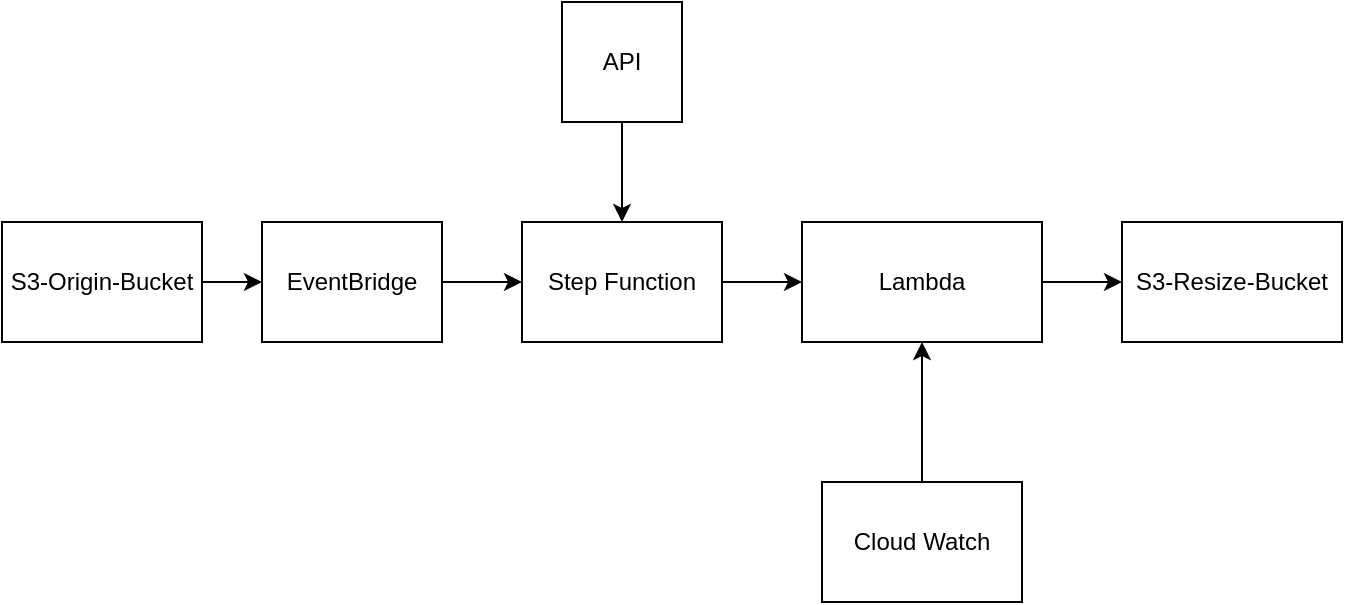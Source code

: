 <mxfile version="28.2.8">
  <diagram name="Page-1" id="tVYUltVaM0Nfnnf5ysz5">
    <mxGraphModel dx="961" dy="416" grid="1" gridSize="10" guides="1" tooltips="1" connect="1" arrows="1" fold="1" page="1" pageScale="1" pageWidth="850" pageHeight="1100" math="0" shadow="0">
      <root>
        <mxCell id="0" />
        <mxCell id="1" parent="0" />
        <mxCell id="izOLfPeFOD1SUZEN6vZN-1" value="API" style="rounded=0;whiteSpace=wrap;html=1;" parent="1" vertex="1">
          <mxGeometry x="430" y="50" width="60" height="60" as="geometry" />
        </mxCell>
        <mxCell id="73_jM6ngDfmdUDh7MA-s-1" value="S3-Origin-Bucket" style="rounded=0;whiteSpace=wrap;html=1;" vertex="1" parent="1">
          <mxGeometry x="150" y="160" width="100" height="60" as="geometry" />
        </mxCell>
        <mxCell id="73_jM6ngDfmdUDh7MA-s-10" value="" style="edgeStyle=orthogonalEdgeStyle;rounded=0;orthogonalLoop=1;jettySize=auto;html=1;exitX=0.5;exitY=1;exitDx=0;exitDy=0;entryX=0.5;entryY=0;entryDx=0;entryDy=0;" edge="1" parent="1" source="izOLfPeFOD1SUZEN6vZN-1" target="73_jM6ngDfmdUDh7MA-s-2">
          <mxGeometry relative="1" as="geometry" />
        </mxCell>
        <mxCell id="73_jM6ngDfmdUDh7MA-s-2" value="Step Fu&lt;span style=&quot;background-color: transparent; color: light-dark(rgb(0, 0, 0), rgb(255, 255, 255));&quot;&gt;nction&lt;/span&gt;" style="rounded=0;whiteSpace=wrap;html=1;" vertex="1" parent="1">
          <mxGeometry x="410" y="160" width="100" height="60" as="geometry" />
        </mxCell>
        <mxCell id="73_jM6ngDfmdUDh7MA-s-3" value="Lambda" style="rounded=0;whiteSpace=wrap;html=1;" vertex="1" parent="1">
          <mxGeometry x="550" y="160" width="120" height="60" as="geometry" />
        </mxCell>
        <mxCell id="73_jM6ngDfmdUDh7MA-s-4" value="EventBridge" style="rounded=0;whiteSpace=wrap;html=1;" vertex="1" parent="1">
          <mxGeometry x="280" y="160" width="90" height="60" as="geometry" />
        </mxCell>
        <mxCell id="73_jM6ngDfmdUDh7MA-s-5" value="Cloud Watch" style="rounded=0;whiteSpace=wrap;html=1;" vertex="1" parent="1">
          <mxGeometry x="560" y="290" width="100" height="60" as="geometry" />
        </mxCell>
        <mxCell id="73_jM6ngDfmdUDh7MA-s-6" value="S3-Resize-B&lt;span style=&quot;background-color: transparent; color: light-dark(rgb(0, 0, 0), rgb(255, 255, 255));&quot;&gt;ucket&lt;/span&gt;" style="rounded=0;whiteSpace=wrap;html=1;" vertex="1" parent="1">
          <mxGeometry x="710" y="160" width="110" height="60" as="geometry" />
        </mxCell>
        <mxCell id="73_jM6ngDfmdUDh7MA-s-8" value="" style="endArrow=classic;html=1;rounded=0;exitX=1;exitY=0.5;exitDx=0;exitDy=0;" edge="1" parent="1" source="73_jM6ngDfmdUDh7MA-s-1">
          <mxGeometry width="50" height="50" relative="1" as="geometry">
            <mxPoint x="400" y="230" as="sourcePoint" />
            <mxPoint x="280" y="190" as="targetPoint" />
          </mxGeometry>
        </mxCell>
        <mxCell id="73_jM6ngDfmdUDh7MA-s-11" value="" style="edgeStyle=orthogonalEdgeStyle;rounded=0;orthogonalLoop=1;jettySize=auto;html=1;exitX=1;exitY=0.5;exitDx=0;exitDy=0;entryX=0;entryY=0.5;entryDx=0;entryDy=0;" edge="1" parent="1" source="73_jM6ngDfmdUDh7MA-s-4" target="73_jM6ngDfmdUDh7MA-s-2">
          <mxGeometry relative="1" as="geometry">
            <mxPoint x="450" y="130" as="sourcePoint" />
            <mxPoint x="450" y="180" as="targetPoint" />
          </mxGeometry>
        </mxCell>
        <mxCell id="73_jM6ngDfmdUDh7MA-s-12" value="" style="edgeStyle=orthogonalEdgeStyle;rounded=0;orthogonalLoop=1;jettySize=auto;html=1;exitX=1;exitY=0.5;exitDx=0;exitDy=0;entryX=0;entryY=0.5;entryDx=0;entryDy=0;" edge="1" parent="1" source="73_jM6ngDfmdUDh7MA-s-2" target="73_jM6ngDfmdUDh7MA-s-3">
          <mxGeometry relative="1" as="geometry">
            <mxPoint x="350" y="310" as="sourcePoint" />
            <mxPoint x="350" y="360" as="targetPoint" />
          </mxGeometry>
        </mxCell>
        <mxCell id="73_jM6ngDfmdUDh7MA-s-13" value="" style="edgeStyle=orthogonalEdgeStyle;rounded=0;orthogonalLoop=1;jettySize=auto;html=1;exitX=1;exitY=0.5;exitDx=0;exitDy=0;entryX=0;entryY=0.5;entryDx=0;entryDy=0;" edge="1" parent="1" source="73_jM6ngDfmdUDh7MA-s-3" target="73_jM6ngDfmdUDh7MA-s-6">
          <mxGeometry relative="1" as="geometry">
            <mxPoint x="530" y="260" as="sourcePoint" />
            <mxPoint x="530" y="310" as="targetPoint" />
          </mxGeometry>
        </mxCell>
        <mxCell id="73_jM6ngDfmdUDh7MA-s-15" value="" style="edgeStyle=orthogonalEdgeStyle;rounded=0;orthogonalLoop=1;jettySize=auto;html=1;exitX=0.5;exitY=0;exitDx=0;exitDy=0;entryX=0.5;entryY=1;entryDx=0;entryDy=0;" edge="1" parent="1" source="73_jM6ngDfmdUDh7MA-s-5" target="73_jM6ngDfmdUDh7MA-s-3">
          <mxGeometry relative="1" as="geometry">
            <mxPoint x="570" y="280" as="sourcePoint" />
            <mxPoint x="570" y="330" as="targetPoint" />
          </mxGeometry>
        </mxCell>
      </root>
    </mxGraphModel>
  </diagram>
</mxfile>
